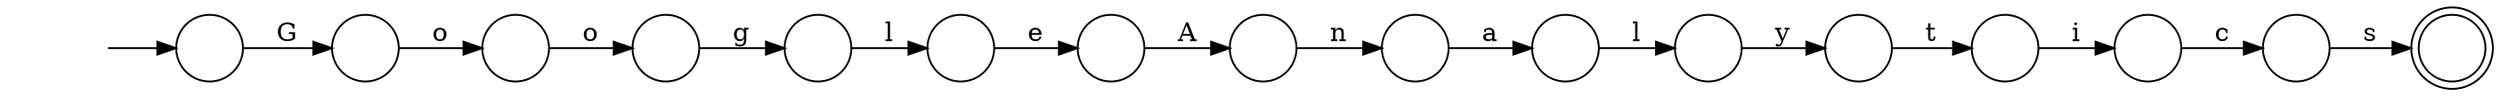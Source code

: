 digraph Automaton {
  rankdir = LR;
  0 [shape=doublecircle,label=""];
  1 [shape=circle,label=""];
  1 -> 15 [label="t"]
  2 [shape=circle,label=""];
  2 -> 4 [label="g"]
  3 [shape=circle,label=""];
  3 -> 8 [label="c"]
  4 [shape=circle,label=""];
  4 -> 7 [label="l"]
  5 [shape=circle,label=""];
  5 -> 11 [label="A"]
  6 [shape=circle,label=""];
  initial [shape=plaintext,label=""];
  initial -> 6
  6 -> 13 [label="G"]
  7 [shape=circle,label=""];
  7 -> 5 [label="e"]
  8 [shape=circle,label=""];
  8 -> 0 [label="s"]
  9 [shape=circle,label=""];
  9 -> 1 [label="y"]
  10 [shape=circle,label=""];
  10 -> 2 [label="o"]
  11 [shape=circle,label=""];
  11 -> 14 [label="n"]
  12 [shape=circle,label=""];
  12 -> 9 [label="l"]
  13 [shape=circle,label=""];
  13 -> 10 [label="o"]
  14 [shape=circle,label=""];
  14 -> 12 [label="a"]
  15 [shape=circle,label=""];
  15 -> 3 [label="i"]
}
